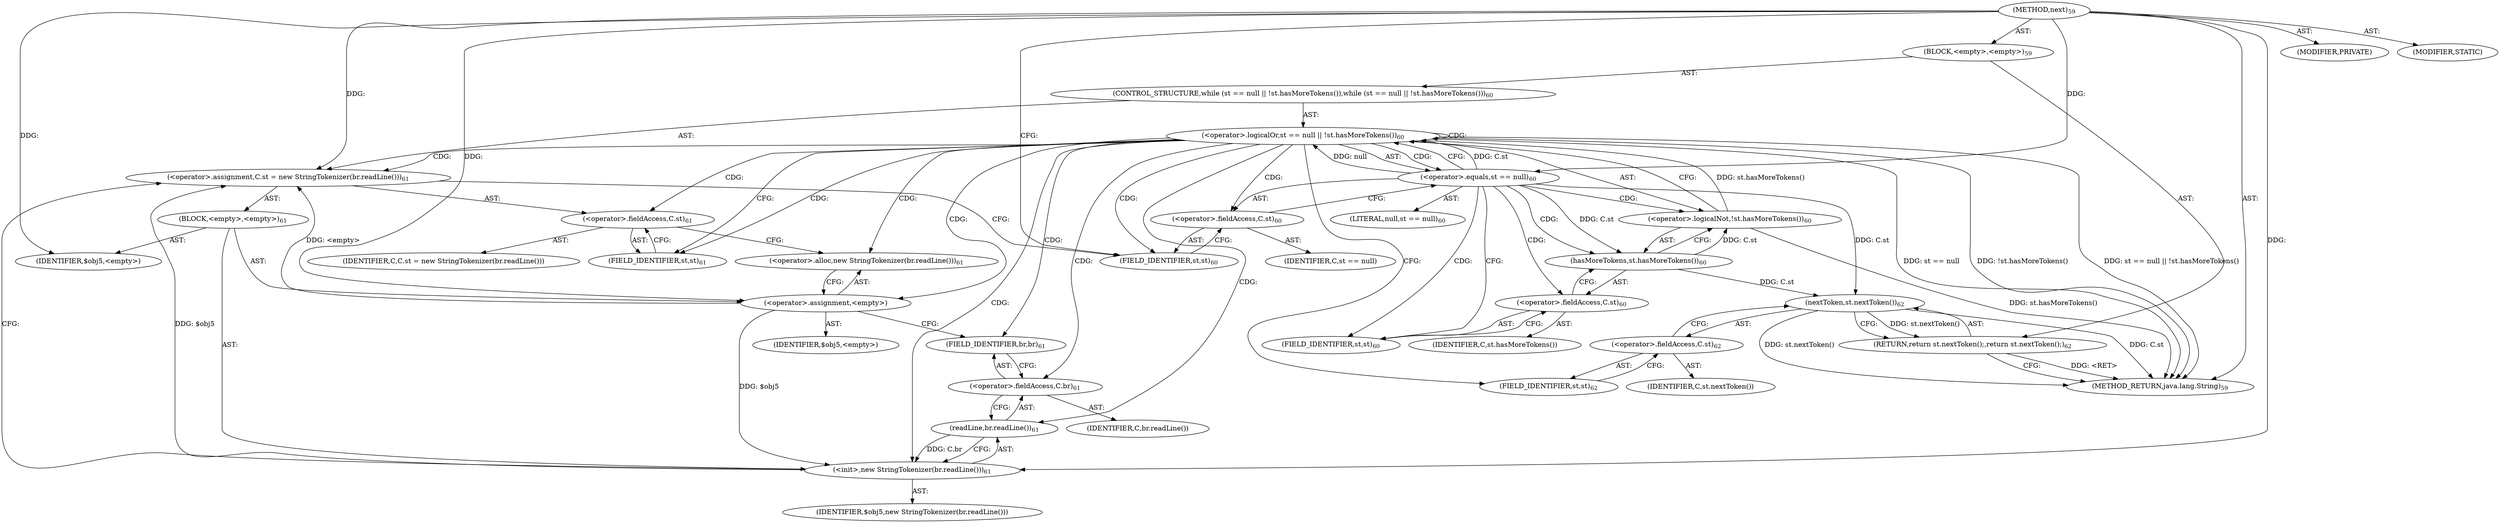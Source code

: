 digraph "next" {  
"298" [label = <(METHOD,next)<SUB>59</SUB>> ]
"299" [label = <(BLOCK,&lt;empty&gt;,&lt;empty&gt;)<SUB>59</SUB>> ]
"300" [label = <(CONTROL_STRUCTURE,while (st == null || !st.hasMoreTokens()),while (st == null || !st.hasMoreTokens()))<SUB>60</SUB>> ]
"301" [label = <(&lt;operator&gt;.logicalOr,st == null || !st.hasMoreTokens())<SUB>60</SUB>> ]
"302" [label = <(&lt;operator&gt;.equals,st == null)<SUB>60</SUB>> ]
"303" [label = <(&lt;operator&gt;.fieldAccess,C.st)<SUB>60</SUB>> ]
"304" [label = <(IDENTIFIER,C,st == null)> ]
"305" [label = <(FIELD_IDENTIFIER,st,st)<SUB>60</SUB>> ]
"306" [label = <(LITERAL,null,st == null)<SUB>60</SUB>> ]
"307" [label = <(&lt;operator&gt;.logicalNot,!st.hasMoreTokens())<SUB>60</SUB>> ]
"308" [label = <(hasMoreTokens,st.hasMoreTokens())<SUB>60</SUB>> ]
"309" [label = <(&lt;operator&gt;.fieldAccess,C.st)<SUB>60</SUB>> ]
"310" [label = <(IDENTIFIER,C,st.hasMoreTokens())> ]
"311" [label = <(FIELD_IDENTIFIER,st,st)<SUB>60</SUB>> ]
"312" [label = <(&lt;operator&gt;.assignment,C.st = new StringTokenizer(br.readLine()))<SUB>61</SUB>> ]
"313" [label = <(&lt;operator&gt;.fieldAccess,C.st)<SUB>61</SUB>> ]
"314" [label = <(IDENTIFIER,C,C.st = new StringTokenizer(br.readLine()))> ]
"315" [label = <(FIELD_IDENTIFIER,st,st)<SUB>61</SUB>> ]
"316" [label = <(BLOCK,&lt;empty&gt;,&lt;empty&gt;)<SUB>61</SUB>> ]
"317" [label = <(&lt;operator&gt;.assignment,&lt;empty&gt;)> ]
"318" [label = <(IDENTIFIER,$obj5,&lt;empty&gt;)> ]
"319" [label = <(&lt;operator&gt;.alloc,new StringTokenizer(br.readLine()))<SUB>61</SUB>> ]
"320" [label = <(&lt;init&gt;,new StringTokenizer(br.readLine()))<SUB>61</SUB>> ]
"321" [label = <(IDENTIFIER,$obj5,new StringTokenizer(br.readLine()))> ]
"322" [label = <(readLine,br.readLine())<SUB>61</SUB>> ]
"323" [label = <(&lt;operator&gt;.fieldAccess,C.br)<SUB>61</SUB>> ]
"324" [label = <(IDENTIFIER,C,br.readLine())> ]
"325" [label = <(FIELD_IDENTIFIER,br,br)<SUB>61</SUB>> ]
"326" [label = <(IDENTIFIER,$obj5,&lt;empty&gt;)> ]
"327" [label = <(RETURN,return st.nextToken();,return st.nextToken();)<SUB>62</SUB>> ]
"328" [label = <(nextToken,st.nextToken())<SUB>62</SUB>> ]
"329" [label = <(&lt;operator&gt;.fieldAccess,C.st)<SUB>62</SUB>> ]
"330" [label = <(IDENTIFIER,C,st.nextToken())> ]
"331" [label = <(FIELD_IDENTIFIER,st,st)<SUB>62</SUB>> ]
"332" [label = <(MODIFIER,PRIVATE)> ]
"333" [label = <(MODIFIER,STATIC)> ]
"334" [label = <(METHOD_RETURN,java.lang.String)<SUB>59</SUB>> ]
  "298" -> "299"  [ label = "AST: "] 
  "298" -> "332"  [ label = "AST: "] 
  "298" -> "333"  [ label = "AST: "] 
  "298" -> "334"  [ label = "AST: "] 
  "299" -> "300"  [ label = "AST: "] 
  "299" -> "327"  [ label = "AST: "] 
  "300" -> "301"  [ label = "AST: "] 
  "300" -> "312"  [ label = "AST: "] 
  "301" -> "302"  [ label = "AST: "] 
  "301" -> "307"  [ label = "AST: "] 
  "302" -> "303"  [ label = "AST: "] 
  "302" -> "306"  [ label = "AST: "] 
  "303" -> "304"  [ label = "AST: "] 
  "303" -> "305"  [ label = "AST: "] 
  "307" -> "308"  [ label = "AST: "] 
  "308" -> "309"  [ label = "AST: "] 
  "309" -> "310"  [ label = "AST: "] 
  "309" -> "311"  [ label = "AST: "] 
  "312" -> "313"  [ label = "AST: "] 
  "312" -> "316"  [ label = "AST: "] 
  "313" -> "314"  [ label = "AST: "] 
  "313" -> "315"  [ label = "AST: "] 
  "316" -> "317"  [ label = "AST: "] 
  "316" -> "320"  [ label = "AST: "] 
  "316" -> "326"  [ label = "AST: "] 
  "317" -> "318"  [ label = "AST: "] 
  "317" -> "319"  [ label = "AST: "] 
  "320" -> "321"  [ label = "AST: "] 
  "320" -> "322"  [ label = "AST: "] 
  "322" -> "323"  [ label = "AST: "] 
  "323" -> "324"  [ label = "AST: "] 
  "323" -> "325"  [ label = "AST: "] 
  "327" -> "328"  [ label = "AST: "] 
  "328" -> "329"  [ label = "AST: "] 
  "329" -> "330"  [ label = "AST: "] 
  "329" -> "331"  [ label = "AST: "] 
  "327" -> "334"  [ label = "CFG: "] 
  "301" -> "315"  [ label = "CFG: "] 
  "301" -> "331"  [ label = "CFG: "] 
  "312" -> "305"  [ label = "CFG: "] 
  "328" -> "327"  [ label = "CFG: "] 
  "302" -> "301"  [ label = "CFG: "] 
  "302" -> "311"  [ label = "CFG: "] 
  "307" -> "301"  [ label = "CFG: "] 
  "313" -> "319"  [ label = "CFG: "] 
  "329" -> "328"  [ label = "CFG: "] 
  "303" -> "302"  [ label = "CFG: "] 
  "308" -> "307"  [ label = "CFG: "] 
  "315" -> "313"  [ label = "CFG: "] 
  "317" -> "325"  [ label = "CFG: "] 
  "320" -> "312"  [ label = "CFG: "] 
  "331" -> "329"  [ label = "CFG: "] 
  "305" -> "303"  [ label = "CFG: "] 
  "309" -> "308"  [ label = "CFG: "] 
  "319" -> "317"  [ label = "CFG: "] 
  "322" -> "320"  [ label = "CFG: "] 
  "311" -> "309"  [ label = "CFG: "] 
  "323" -> "322"  [ label = "CFG: "] 
  "325" -> "323"  [ label = "CFG: "] 
  "298" -> "305"  [ label = "CFG: "] 
  "327" -> "334"  [ label = "DDG: &lt;RET&gt;"] 
  "301" -> "334"  [ label = "DDG: st == null"] 
  "307" -> "334"  [ label = "DDG: st.hasMoreTokens()"] 
  "301" -> "334"  [ label = "DDG: !st.hasMoreTokens()"] 
  "301" -> "334"  [ label = "DDG: st == null || !st.hasMoreTokens()"] 
  "328" -> "334"  [ label = "DDG: C.st"] 
  "328" -> "334"  [ label = "DDG: st.nextToken()"] 
  "328" -> "327"  [ label = "DDG: st.nextToken()"] 
  "317" -> "312"  [ label = "DDG: &lt;empty&gt;"] 
  "320" -> "312"  [ label = "DDG: $obj5"] 
  "298" -> "312"  [ label = "DDG: "] 
  "302" -> "301"  [ label = "DDG: C.st"] 
  "302" -> "301"  [ label = "DDG: null"] 
  "307" -> "301"  [ label = "DDG: st.hasMoreTokens()"] 
  "302" -> "328"  [ label = "DDG: C.st"] 
  "308" -> "328"  [ label = "DDG: C.st"] 
  "298" -> "302"  [ label = "DDG: "] 
  "308" -> "307"  [ label = "DDG: C.st"] 
  "298" -> "317"  [ label = "DDG: "] 
  "298" -> "326"  [ label = "DDG: "] 
  "302" -> "308"  [ label = "DDG: C.st"] 
  "317" -> "320"  [ label = "DDG: $obj5"] 
  "298" -> "320"  [ label = "DDG: "] 
  "322" -> "320"  [ label = "DDG: C.br"] 
  "301" -> "319"  [ label = "CDG: "] 
  "301" -> "320"  [ label = "CDG: "] 
  "301" -> "325"  [ label = "CDG: "] 
  "301" -> "323"  [ label = "CDG: "] 
  "301" -> "305"  [ label = "CDG: "] 
  "301" -> "315"  [ label = "CDG: "] 
  "301" -> "322"  [ label = "CDG: "] 
  "301" -> "301"  [ label = "CDG: "] 
  "301" -> "317"  [ label = "CDG: "] 
  "301" -> "313"  [ label = "CDG: "] 
  "301" -> "303"  [ label = "CDG: "] 
  "301" -> "312"  [ label = "CDG: "] 
  "301" -> "302"  [ label = "CDG: "] 
  "302" -> "308"  [ label = "CDG: "] 
  "302" -> "307"  [ label = "CDG: "] 
  "302" -> "309"  [ label = "CDG: "] 
  "302" -> "311"  [ label = "CDG: "] 
}
